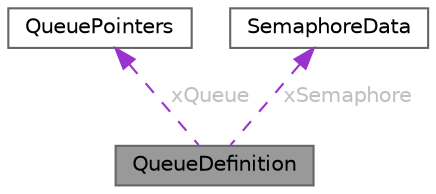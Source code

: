digraph "QueueDefinition"
{
 // LATEX_PDF_SIZE
  bgcolor="transparent";
  edge [fontname=Helvetica,fontsize=10,labelfontname=Helvetica,labelfontsize=10];
  node [fontname=Helvetica,fontsize=10,shape=box,height=0.2,width=0.4];
  Node1 [id="Node000001",label="QueueDefinition",height=0.2,width=0.4,color="gray40", fillcolor="grey60", style="filled", fontcolor="black",tooltip=" "];
  Node2 -> Node1 [id="edge1_Node000001_Node000002",dir="back",color="darkorchid3",style="dashed",tooltip=" ",label=" xQueue",fontcolor="grey" ];
  Node2 [id="Node000002",label="QueuePointers",height=0.2,width=0.4,color="gray40", fillcolor="white", style="filled",URL="$structQueuePointers.html",tooltip=" "];
  Node3 -> Node1 [id="edge2_Node000001_Node000003",dir="back",color="darkorchid3",style="dashed",tooltip=" ",label=" xSemaphore",fontcolor="grey" ];
  Node3 [id="Node000003",label="SemaphoreData",height=0.2,width=0.4,color="gray40", fillcolor="white", style="filled",URL="$structSemaphoreData.html",tooltip=" "];
}
